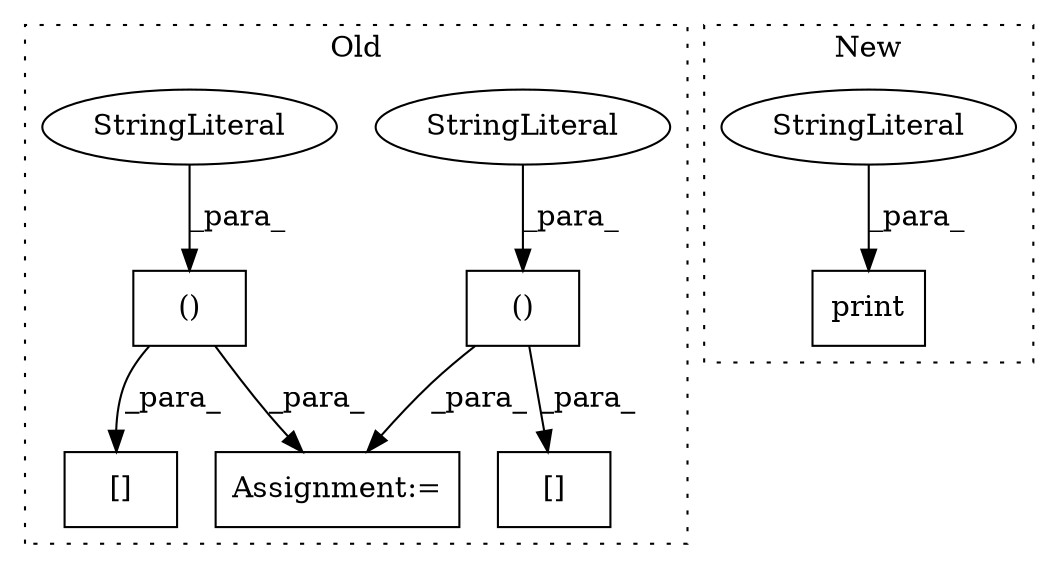 digraph G {
subgraph cluster0 {
1 [label="()" a="106" s="4474" l="104" shape="box"];
4 [label="Assignment:=" a="7" s="4953" l="2" shape="box"];
5 [label="StringLiteral" a="45" s="4474" l="17" shape="ellipse"];
6 [label="[]" a="2" s="4463,4578" l="11,2" shape="box"];
7 [label="()" a="106" s="4211" l="104" shape="box"];
8 [label="StringLiteral" a="45" s="4299" l="16" shape="ellipse"];
9 [label="[]" a="2" s="4200,4315" l="11,2" shape="box"];
label = "Old";
style="dotted";
}
subgraph cluster1 {
2 [label="print" a="32" s="1376,1410" l="6,1" shape="box"];
3 [label="StringLiteral" a="45" s="1382" l="15" shape="ellipse"];
label = "New";
style="dotted";
}
1 -> 6 [label="_para_"];
1 -> 4 [label="_para_"];
3 -> 2 [label="_para_"];
5 -> 1 [label="_para_"];
7 -> 4 [label="_para_"];
7 -> 9 [label="_para_"];
8 -> 7 [label="_para_"];
}